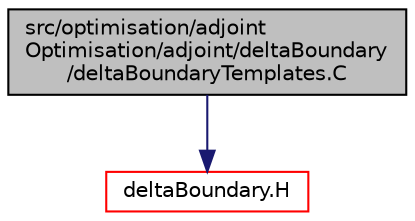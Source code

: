 digraph "src/optimisation/adjointOptimisation/adjoint/deltaBoundary/deltaBoundaryTemplates.C"
{
  bgcolor="transparent";
  edge [fontname="Helvetica",fontsize="10",labelfontname="Helvetica",labelfontsize="10"];
  node [fontname="Helvetica",fontsize="10",shape=record];
  Node1 [label="src/optimisation/adjoint\lOptimisation/adjoint/deltaBoundary\l/deltaBoundaryTemplates.C",height=0.2,width=0.4,color="black", fillcolor="grey75", style="filled" fontcolor="black"];
  Node1 -> Node2 [color="midnightblue",fontsize="10",style="solid",fontname="Helvetica"];
  Node2 [label="deltaBoundary.H",height=0.2,width=0.4,color="red",URL="$deltaBoundary_8H.html"];
}
